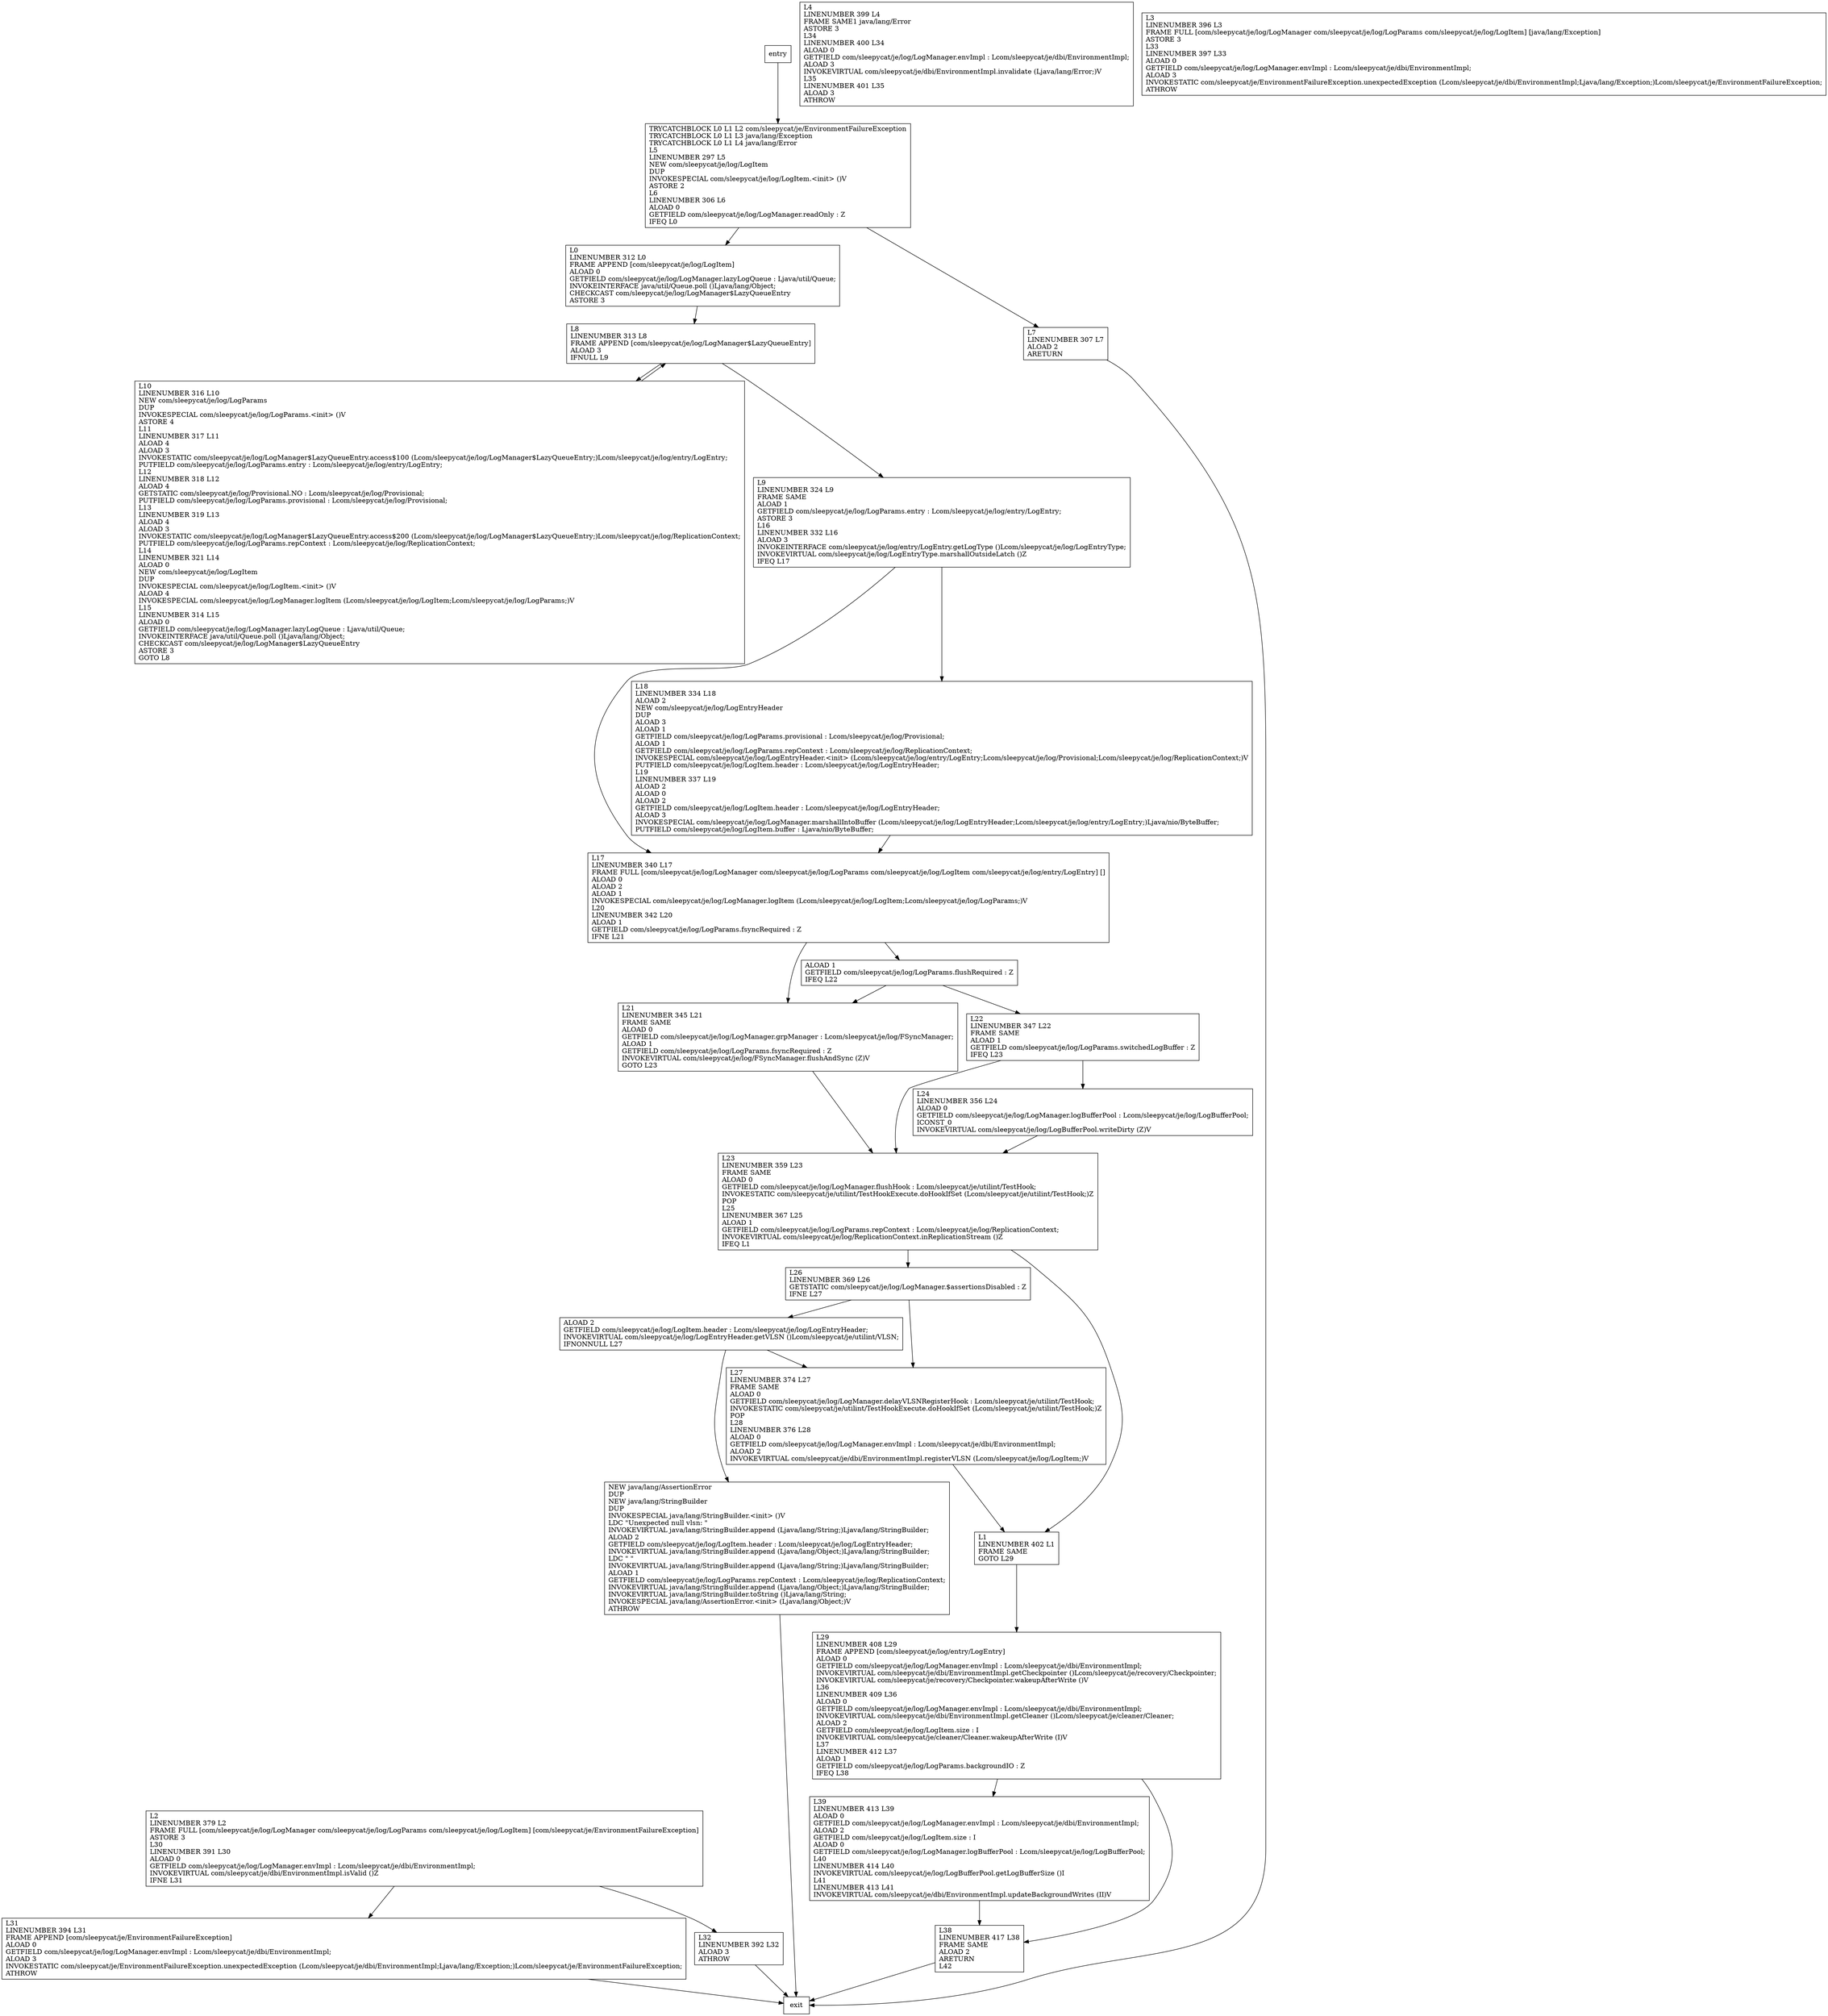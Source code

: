 digraph log {
node [shape=record];
2103044456 [label="L8\lLINENUMBER 313 L8\lFRAME APPEND [com/sleepycat/je/log/LogManager$LazyQueueEntry]\lALOAD 3\lIFNULL L9\l"];
1327714567 [label="L23\lLINENUMBER 359 L23\lFRAME SAME\lALOAD 0\lGETFIELD com/sleepycat/je/log/LogManager.flushHook : Lcom/sleepycat/je/utilint/TestHook;\lINVOKESTATIC com/sleepycat/je/utilint/TestHookExecute.doHookIfSet (Lcom/sleepycat/je/utilint/TestHook;)Z\lPOP\lL25\lLINENUMBER 367 L25\lALOAD 1\lGETFIELD com/sleepycat/je/log/LogParams.repContext : Lcom/sleepycat/je/log/ReplicationContext;\lINVOKEVIRTUAL com/sleepycat/je/log/ReplicationContext.inReplicationStream ()Z\lIFEQ L1\l"];
1429610243 [label="L10\lLINENUMBER 316 L10\lNEW com/sleepycat/je/log/LogParams\lDUP\lINVOKESPECIAL com/sleepycat/je/log/LogParams.\<init\> ()V\lASTORE 4\lL11\lLINENUMBER 317 L11\lALOAD 4\lALOAD 3\lINVOKESTATIC com/sleepycat/je/log/LogManager$LazyQueueEntry.access$100 (Lcom/sleepycat/je/log/LogManager$LazyQueueEntry;)Lcom/sleepycat/je/log/entry/LogEntry;\lPUTFIELD com/sleepycat/je/log/LogParams.entry : Lcom/sleepycat/je/log/entry/LogEntry;\lL12\lLINENUMBER 318 L12\lALOAD 4\lGETSTATIC com/sleepycat/je/log/Provisional.NO : Lcom/sleepycat/je/log/Provisional;\lPUTFIELD com/sleepycat/je/log/LogParams.provisional : Lcom/sleepycat/je/log/Provisional;\lL13\lLINENUMBER 319 L13\lALOAD 4\lALOAD 3\lINVOKESTATIC com/sleepycat/je/log/LogManager$LazyQueueEntry.access$200 (Lcom/sleepycat/je/log/LogManager$LazyQueueEntry;)Lcom/sleepycat/je/log/ReplicationContext;\lPUTFIELD com/sleepycat/je/log/LogParams.repContext : Lcom/sleepycat/je/log/ReplicationContext;\lL14\lLINENUMBER 321 L14\lALOAD 0\lNEW com/sleepycat/je/log/LogItem\lDUP\lINVOKESPECIAL com/sleepycat/je/log/LogItem.\<init\> ()V\lALOAD 4\lINVOKESPECIAL com/sleepycat/je/log/LogManager.logItem (Lcom/sleepycat/je/log/LogItem;Lcom/sleepycat/je/log/LogParams;)V\lL15\lLINENUMBER 314 L15\lALOAD 0\lGETFIELD com/sleepycat/je/log/LogManager.lazyLogQueue : Ljava/util/Queue;\lINVOKEINTERFACE java/util/Queue.poll ()Ljava/lang/Object;\lCHECKCAST com/sleepycat/je/log/LogManager$LazyQueueEntry\lASTORE 3\lGOTO L8\l"];
1483522397 [label="L29\lLINENUMBER 408 L29\lFRAME APPEND [com/sleepycat/je/log/entry/LogEntry]\lALOAD 0\lGETFIELD com/sleepycat/je/log/LogManager.envImpl : Lcom/sleepycat/je/dbi/EnvironmentImpl;\lINVOKEVIRTUAL com/sleepycat/je/dbi/EnvironmentImpl.getCheckpointer ()Lcom/sleepycat/je/recovery/Checkpointer;\lINVOKEVIRTUAL com/sleepycat/je/recovery/Checkpointer.wakeupAfterWrite ()V\lL36\lLINENUMBER 409 L36\lALOAD 0\lGETFIELD com/sleepycat/je/log/LogManager.envImpl : Lcom/sleepycat/je/dbi/EnvironmentImpl;\lINVOKEVIRTUAL com/sleepycat/je/dbi/EnvironmentImpl.getCleaner ()Lcom/sleepycat/je/cleaner/Cleaner;\lALOAD 2\lGETFIELD com/sleepycat/je/log/LogItem.size : I\lINVOKEVIRTUAL com/sleepycat/je/cleaner/Cleaner.wakeupAfterWrite (I)V\lL37\lLINENUMBER 412 L37\lALOAD 1\lGETFIELD com/sleepycat/je/log/LogParams.backgroundIO : Z\lIFEQ L38\l"];
431300939 [label="L4\lLINENUMBER 399 L4\lFRAME SAME1 java/lang/Error\lASTORE 3\lL34\lLINENUMBER 400 L34\lALOAD 0\lGETFIELD com/sleepycat/je/log/LogManager.envImpl : Lcom/sleepycat/je/dbi/EnvironmentImpl;\lALOAD 3\lINVOKEVIRTUAL com/sleepycat/je/dbi/EnvironmentImpl.invalidate (Ljava/lang/Error;)V\lL35\lLINENUMBER 401 L35\lALOAD 3\lATHROW\l"];
475871799 [label="L26\lLINENUMBER 369 L26\lGETSTATIC com/sleepycat/je/log/LogManager.$assertionsDisabled : Z\lIFNE L27\l"];
977952572 [label="ALOAD 2\lGETFIELD com/sleepycat/je/log/LogItem.header : Lcom/sleepycat/je/log/LogEntryHeader;\lINVOKEVIRTUAL com/sleepycat/je/log/LogEntryHeader.getVLSN ()Lcom/sleepycat/je/utilint/VLSN;\lIFNONNULL L27\l"];
556773329 [label="L17\lLINENUMBER 340 L17\lFRAME FULL [com/sleepycat/je/log/LogManager com/sleepycat/je/log/LogParams com/sleepycat/je/log/LogItem com/sleepycat/je/log/entry/LogEntry] []\lALOAD 0\lALOAD 2\lALOAD 1\lINVOKESPECIAL com/sleepycat/je/log/LogManager.logItem (Lcom/sleepycat/je/log/LogItem;Lcom/sleepycat/je/log/LogParams;)V\lL20\lLINENUMBER 342 L20\lALOAD 1\lGETFIELD com/sleepycat/je/log/LogParams.fsyncRequired : Z\lIFNE L21\l"];
1478269879 [label="L9\lLINENUMBER 324 L9\lFRAME SAME\lALOAD 1\lGETFIELD com/sleepycat/je/log/LogParams.entry : Lcom/sleepycat/je/log/entry/LogEntry;\lASTORE 3\lL16\lLINENUMBER 332 L16\lALOAD 3\lINVOKEINTERFACE com/sleepycat/je/log/entry/LogEntry.getLogType ()Lcom/sleepycat/je/log/LogEntryType;\lINVOKEVIRTUAL com/sleepycat/je/log/LogEntryType.marshallOutsideLatch ()Z\lIFEQ L17\l"];
685193713 [label="L24\lLINENUMBER 356 L24\lALOAD 0\lGETFIELD com/sleepycat/je/log/LogManager.logBufferPool : Lcom/sleepycat/je/log/LogBufferPool;\lICONST_0\lINVOKEVIRTUAL com/sleepycat/je/log/LogBufferPool.writeDirty (Z)V\l"];
328140385 [label="L18\lLINENUMBER 334 L18\lALOAD 2\lNEW com/sleepycat/je/log/LogEntryHeader\lDUP\lALOAD 3\lALOAD 1\lGETFIELD com/sleepycat/je/log/LogParams.provisional : Lcom/sleepycat/je/log/Provisional;\lALOAD 1\lGETFIELD com/sleepycat/je/log/LogParams.repContext : Lcom/sleepycat/je/log/ReplicationContext;\lINVOKESPECIAL com/sleepycat/je/log/LogEntryHeader.\<init\> (Lcom/sleepycat/je/log/entry/LogEntry;Lcom/sleepycat/je/log/Provisional;Lcom/sleepycat/je/log/ReplicationContext;)V\lPUTFIELD com/sleepycat/je/log/LogItem.header : Lcom/sleepycat/je/log/LogEntryHeader;\lL19\lLINENUMBER 337 L19\lALOAD 2\lALOAD 0\lALOAD 2\lGETFIELD com/sleepycat/je/log/LogItem.header : Lcom/sleepycat/je/log/LogEntryHeader;\lALOAD 3\lINVOKESPECIAL com/sleepycat/je/log/LogManager.marshallIntoBuffer (Lcom/sleepycat/je/log/LogEntryHeader;Lcom/sleepycat/je/log/entry/LogEntry;)Ljava/nio/ByteBuffer;\lPUTFIELD com/sleepycat/je/log/LogItem.buffer : Ljava/nio/ByteBuffer;\l"];
321795476 [label="L22\lLINENUMBER 347 L22\lFRAME SAME\lALOAD 1\lGETFIELD com/sleepycat/je/log/LogParams.switchedLogBuffer : Z\lIFEQ L23\l"];
72893188 [label="L31\lLINENUMBER 394 L31\lFRAME APPEND [com/sleepycat/je/EnvironmentFailureException]\lALOAD 0\lGETFIELD com/sleepycat/je/log/LogManager.envImpl : Lcom/sleepycat/je/dbi/EnvironmentImpl;\lALOAD 3\lINVOKESTATIC com/sleepycat/je/EnvironmentFailureException.unexpectedException (Lcom/sleepycat/je/dbi/EnvironmentImpl;Ljava/lang/Exception;)Lcom/sleepycat/je/EnvironmentFailureException;\lATHROW\l"];
2021230836 [label="L21\lLINENUMBER 345 L21\lFRAME SAME\lALOAD 0\lGETFIELD com/sleepycat/je/log/LogManager.grpManager : Lcom/sleepycat/je/log/FSyncManager;\lALOAD 1\lGETFIELD com/sleepycat/je/log/LogParams.fsyncRequired : Z\lINVOKEVIRTUAL com/sleepycat/je/log/FSyncManager.flushAndSync (Z)V\lGOTO L23\l"];
1820545559 [label="L2\lLINENUMBER 379 L2\lFRAME FULL [com/sleepycat/je/log/LogManager com/sleepycat/je/log/LogParams com/sleepycat/je/log/LogItem] [com/sleepycat/je/EnvironmentFailureException]\lASTORE 3\lL30\lLINENUMBER 391 L30\lALOAD 0\lGETFIELD com/sleepycat/je/log/LogManager.envImpl : Lcom/sleepycat/je/dbi/EnvironmentImpl;\lINVOKEVIRTUAL com/sleepycat/je/dbi/EnvironmentImpl.isValid ()Z\lIFNE L31\l"];
1367900185 [label="L32\lLINENUMBER 392 L32\lALOAD 3\lATHROW\l"];
1252969149 [label="L39\lLINENUMBER 413 L39\lALOAD 0\lGETFIELD com/sleepycat/je/log/LogManager.envImpl : Lcom/sleepycat/je/dbi/EnvironmentImpl;\lALOAD 2\lGETFIELD com/sleepycat/je/log/LogItem.size : I\lALOAD 0\lGETFIELD com/sleepycat/je/log/LogManager.logBufferPool : Lcom/sleepycat/je/log/LogBufferPool;\lL40\lLINENUMBER 414 L40\lINVOKEVIRTUAL com/sleepycat/je/log/LogBufferPool.getLogBufferSize ()I\lL41\lLINENUMBER 413 L41\lINVOKEVIRTUAL com/sleepycat/je/dbi/EnvironmentImpl.updateBackgroundWrites (II)V\l"];
783339262 [label="TRYCATCHBLOCK L0 L1 L2 com/sleepycat/je/EnvironmentFailureException\lTRYCATCHBLOCK L0 L1 L3 java/lang/Exception\lTRYCATCHBLOCK L0 L1 L4 java/lang/Error\lL5\lLINENUMBER 297 L5\lNEW com/sleepycat/je/log/LogItem\lDUP\lINVOKESPECIAL com/sleepycat/je/log/LogItem.\<init\> ()V\lASTORE 2\lL6\lLINENUMBER 306 L6\lALOAD 0\lGETFIELD com/sleepycat/je/log/LogManager.readOnly : Z\lIFEQ L0\l"];
736888459 [label="L0\lLINENUMBER 312 L0\lFRAME APPEND [com/sleepycat/je/log/LogItem]\lALOAD 0\lGETFIELD com/sleepycat/je/log/LogManager.lazyLogQueue : Ljava/util/Queue;\lINVOKEINTERFACE java/util/Queue.poll ()Ljava/lang/Object;\lCHECKCAST com/sleepycat/je/log/LogManager$LazyQueueEntry\lASTORE 3\l"];
1328764608 [label="NEW java/lang/AssertionError\lDUP\lNEW java/lang/StringBuilder\lDUP\lINVOKESPECIAL java/lang/StringBuilder.\<init\> ()V\lLDC \"Unexpected null vlsn: \"\lINVOKEVIRTUAL java/lang/StringBuilder.append (Ljava/lang/String;)Ljava/lang/StringBuilder;\lALOAD 2\lGETFIELD com/sleepycat/je/log/LogItem.header : Lcom/sleepycat/je/log/LogEntryHeader;\lINVOKEVIRTUAL java/lang/StringBuilder.append (Ljava/lang/Object;)Ljava/lang/StringBuilder;\lLDC \" \"\lINVOKEVIRTUAL java/lang/StringBuilder.append (Ljava/lang/String;)Ljava/lang/StringBuilder;\lALOAD 1\lGETFIELD com/sleepycat/je/log/LogParams.repContext : Lcom/sleepycat/je/log/ReplicationContext;\lINVOKEVIRTUAL java/lang/StringBuilder.append (Ljava/lang/Object;)Ljava/lang/StringBuilder;\lINVOKEVIRTUAL java/lang/StringBuilder.toString ()Ljava/lang/String;\lINVOKESPECIAL java/lang/AssertionError.\<init\> (Ljava/lang/Object;)V\lATHROW\l"];
1867568476 [label="L3\lLINENUMBER 396 L3\lFRAME FULL [com/sleepycat/je/log/LogManager com/sleepycat/je/log/LogParams com/sleepycat/je/log/LogItem] [java/lang/Exception]\lASTORE 3\lL33\lLINENUMBER 397 L33\lALOAD 0\lGETFIELD com/sleepycat/je/log/LogManager.envImpl : Lcom/sleepycat/je/dbi/EnvironmentImpl;\lALOAD 3\lINVOKESTATIC com/sleepycat/je/EnvironmentFailureException.unexpectedException (Lcom/sleepycat/je/dbi/EnvironmentImpl;Ljava/lang/Exception;)Lcom/sleepycat/je/EnvironmentFailureException;\lATHROW\l"];
725873428 [label="L27\lLINENUMBER 374 L27\lFRAME SAME\lALOAD 0\lGETFIELD com/sleepycat/je/log/LogManager.delayVLSNRegisterHook : Lcom/sleepycat/je/utilint/TestHook;\lINVOKESTATIC com/sleepycat/je/utilint/TestHookExecute.doHookIfSet (Lcom/sleepycat/je/utilint/TestHook;)Z\lPOP\lL28\lLINENUMBER 376 L28\lALOAD 0\lGETFIELD com/sleepycat/je/log/LogManager.envImpl : Lcom/sleepycat/je/dbi/EnvironmentImpl;\lALOAD 2\lINVOKEVIRTUAL com/sleepycat/je/dbi/EnvironmentImpl.registerVLSN (Lcom/sleepycat/je/log/LogItem;)V\l"];
1512759723 [label="L7\lLINENUMBER 307 L7\lALOAD 2\lARETURN\l"];
2117938877 [label="L1\lLINENUMBER 402 L1\lFRAME SAME\lGOTO L29\l"];
1149526768 [label="ALOAD 1\lGETFIELD com/sleepycat/je/log/LogParams.flushRequired : Z\lIFEQ L22\l"];
1605570842 [label="L38\lLINENUMBER 417 L38\lFRAME SAME\lALOAD 2\lARETURN\lL42\l"];
entry;
exit;
2103044456 -> 1478269879;
2103044456 -> 1429610243;
1327714567 -> 2117938877;
1327714567 -> 475871799;
1429610243 -> 2103044456;
1483522397 -> 1252969149;
1483522397 -> 1605570842;
475871799 -> 725873428;
475871799 -> 977952572;
977952572 -> 1328764608;
977952572 -> 725873428;
556773329 -> 1149526768;
556773329 -> 2021230836;
1478269879 -> 328140385;
1478269879 -> 556773329;
685193713 -> 1327714567;
328140385 -> 556773329;
321795476 -> 1327714567;
321795476 -> 685193713;
72893188 -> exit;
2021230836 -> 1327714567;
1820545559 -> 72893188;
1820545559 -> 1367900185;
1367900185 -> exit;
1252969149 -> 1605570842;
783339262 -> 736888459;
783339262 -> 1512759723;
736888459 -> 2103044456;
1328764608 -> exit;
725873428 -> 2117938877;
1512759723 -> exit;
entry -> 783339262;
2117938877 -> 1483522397;
1149526768 -> 321795476;
1149526768 -> 2021230836;
1605570842 -> exit;
}
